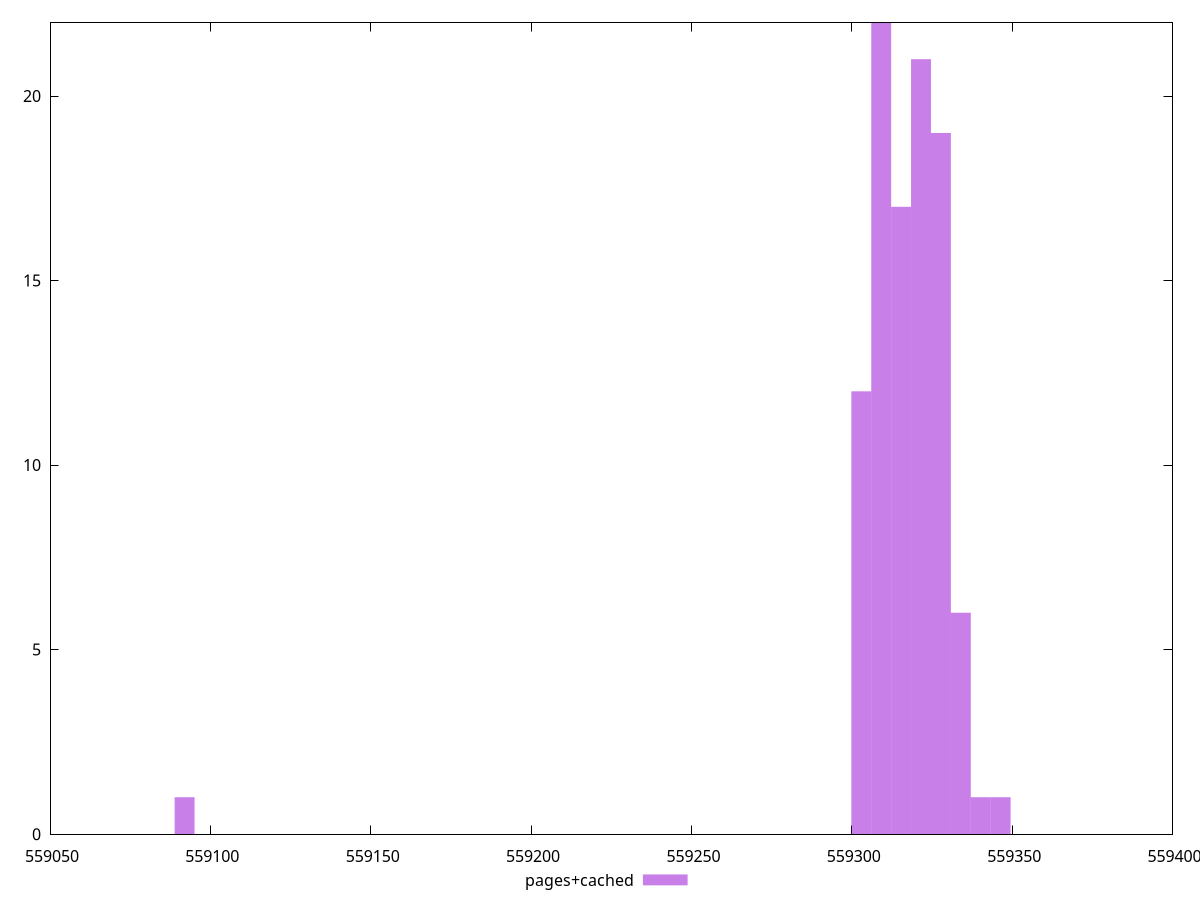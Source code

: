 $_pagesCached <<EOF
559091.96391575 1
559327.7917596466 19
559309.1737719706 22
559321.5857637546 21
559315.3797678625 17
559333.9977555386 6
559302.9677760785 12
559340.2037514306 1
559346.4097473227 1
EOF
set key outside below
set terminal pngcairo
set output "report_00004_2020-11-02T20-21-41.718Z/uses-long-cache-ttl/pages+cached//raw_hist.png"
set yrange [0:22]
set boxwidth 6.205995892015118
set style fill transparent solid 0.5 noborder
plot $_pagesCached title "pages+cached" with boxes ,